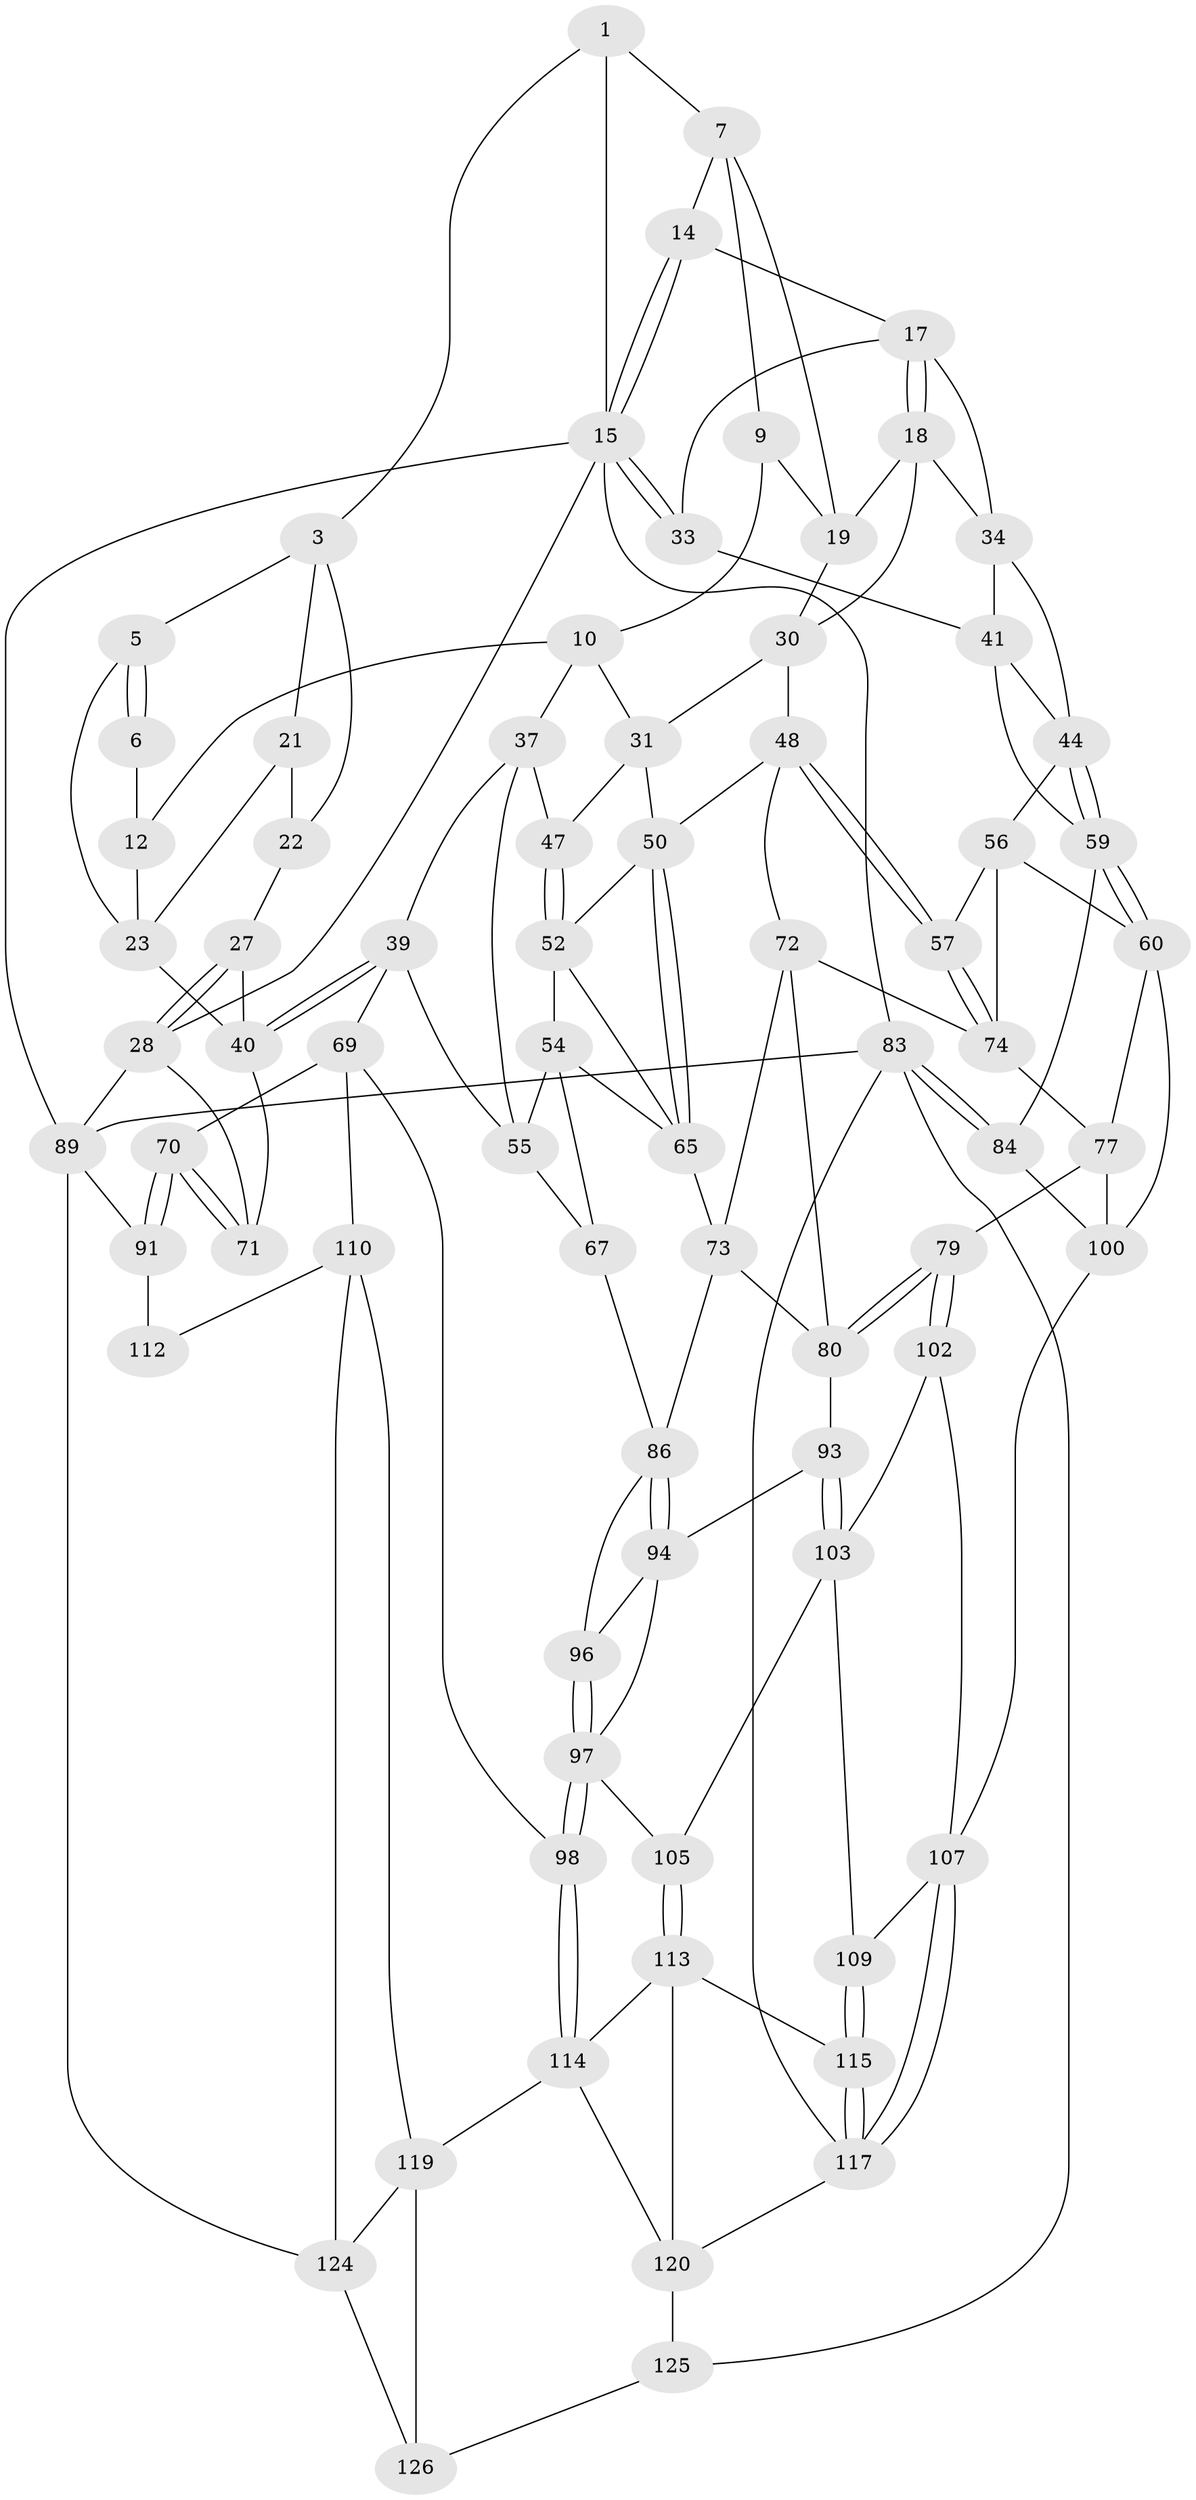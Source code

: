 // Generated by graph-tools (version 1.1) at 2025/52/02/27/25 19:52:40]
// undirected, 75 vertices, 163 edges
graph export_dot {
graph [start="1"]
  node [color=gray90,style=filled];
  1 [pos="+0.35807227811782133+0",super="+2"];
  3 [pos="+0.04938671662665932+0",super="+4"];
  5 [pos="+0.19743655477099561+0.0729026011299659",super="+20"];
  6 [pos="+0.3275465978602366+0",super="+13"];
  7 [pos="+0.4746477860371302+0",super="+8"];
  9 [pos="+0.4951199369263363+0.04636927172877089"];
  10 [pos="+0.4898858514246167+0.06414273365048585",super="+11"];
  12 [pos="+0.32424691006671025+0.12249532056560351"];
  14 [pos="+0.7759463122466961+0"];
  15 [pos="+1+0",super="+16"];
  17 [pos="+0.7958120482515041+0.05568450850124274",super="+32"];
  18 [pos="+0.7555086857849342+0.11099484716904656",super="+36"];
  19 [pos="+0.7316274101397662+0.11912296797762277",super="+29"];
  21 [pos="+0.1846125441036137+0.08113860634548536",super="+25"];
  22 [pos="+0.08807068496427221+0.11302775576959817",super="+26"];
  23 [pos="+0.26482651134791785+0.1342008473266053",super="+24"];
  27 [pos="+0+0.25569625790936773"];
  28 [pos="+0+0.2609267416842471",super="+82"];
  30 [pos="+0.6510790272241893+0.19315972665490816",super="+43"];
  31 [pos="+0.631032468889784+0.20668272372406002",super="+46"];
  33 [pos="+1+0"];
  34 [pos="+0.9493426035383012+0.15648977481643173",super="+35"];
  37 [pos="+0.4203765635866033+0.1766439120611929",super="+38"];
  39 [pos="+0.22936126620001246+0.3083845067616684",super="+64"];
  40 [pos="+0.20910298487813173+0.28692658774891144",super="+58"];
  41 [pos="+0.9929507197966859+0.1701901016775282",super="+42"];
  44 [pos="+0.9363115926696493+0.28642024692978324",super="+45"];
  47 [pos="+0.45313183351092173+0.19198893171030093"];
  48 [pos="+0.7744112712145189+0.33893558355672604",super="+49"];
  50 [pos="+0.6498825248522232+0.3173760517471985",super="+51"];
  52 [pos="+0.5549303215949456+0.3134790382153327",super="+53"];
  54 [pos="+0.5388985880613537+0.3332759451080912",super="+66"];
  55 [pos="+0.42493788804554994+0.29816460974377007",super="+63"];
  56 [pos="+0.8567927977577214+0.34819675858510263",super="+61"];
  57 [pos="+0.7898731070951378+0.357006682735557"];
  59 [pos="+1+0.4364389474545263",super="+62"];
  60 [pos="+1+0.4409725593447936",super="+81"];
  65 [pos="+0.5943692804654032+0.4273515516898788",super="+68"];
  67 [pos="+0.38377767137346064+0.4572969579494626"];
  69 [pos="+0.21482311459478837+0.5497509558905866",super="+99"];
  70 [pos="+0.18650899267927212+0.5538760533512077"];
  71 [pos="+0.06387082819113156+0.416556404060463"];
  72 [pos="+0.6633664070648513+0.4164392462821555",super="+75"];
  73 [pos="+0.6019444643151105+0.44768776660874327",super="+85"];
  74 [pos="+0.7910691110417766+0.37620656947587416",super="+76"];
  77 [pos="+0.8717820391988019+0.5077422790341255",super="+78"];
  79 [pos="+0.7782613033101671+0.5807897678897822"];
  80 [pos="+0.7580135674881897+0.5543395723676235",super="+88"];
  83 [pos="+1+1",super="+128"];
  84 [pos="+1+0.8590100249141427"];
  86 [pos="+0.5420561645363031+0.5181050397101811",super="+87"];
  89 [pos="+0+0.7066792405072451",super="+90"];
  91 [pos="+0.11099603122241421+0.5963961022373296",super="+92"];
  93 [pos="+0.6034619073975978+0.5956449681329824"];
  94 [pos="+0.5545256047165683+0.6064655114341264",super="+95"];
  96 [pos="+0.4725747949834218+0.6251670787719387"];
  97 [pos="+0.39941939407540855+0.6759324818133021",super="+106"];
  98 [pos="+0.37578016297847683+0.6907744407797698"];
  100 [pos="+0.8833099125136612+0.6486803586559275",super="+101"];
  102 [pos="+0.7470639582643501+0.6248016153910172"];
  103 [pos="+0.6730910720469997+0.6612535271555353",super="+104"];
  105 [pos="+0.5697624534799711+0.7156149978681373"];
  107 [pos="+0.8478208846480197+0.853159550876709",super="+108"];
  109 [pos="+0.6880864311284985+0.7577606380033236"];
  110 [pos="+0.23971637624513595+0.8486389475019963",super="+111"];
  112 [pos="+0.1619841022320534+0.8496506900482353"];
  113 [pos="+0.5610311336103087+0.759692886398636",super="+116"];
  114 [pos="+0.4470563723935056+0.7934839315135671",super="+118"];
  115 [pos="+0.6449011553301858+0.8350030415955606"];
  117 [pos="+0.7897104085299681+0.8994230408833801",super="+122"];
  119 [pos="+0.3416299501758605+0.8903971863147866",super="+123"];
  120 [pos="+0.5741776746347482+0.9207277641390259",super="+121"];
  124 [pos="+0.13643265985248068+1",super="+127"];
  125 [pos="+0.4147882812482027+1"];
  126 [pos="+0.39538764140463173+1"];
  1 -- 7;
  1 -- 3;
  1 -- 15;
  3 -- 22;
  3 -- 5;
  3 -- 21;
  5 -- 6 [weight=2];
  5 -- 6;
  5 -- 23;
  6 -- 12;
  7 -- 14;
  7 -- 9;
  7 -- 19;
  9 -- 10;
  9 -- 19;
  10 -- 31;
  10 -- 12;
  10 -- 37;
  12 -- 23;
  14 -- 15;
  14 -- 15;
  14 -- 17;
  15 -- 33;
  15 -- 33;
  15 -- 83;
  15 -- 28;
  15 -- 89;
  17 -- 18;
  17 -- 18;
  17 -- 34;
  17 -- 33;
  18 -- 19;
  18 -- 30;
  18 -- 34;
  19 -- 30;
  21 -- 22 [weight=2];
  21 -- 23;
  22 -- 27;
  23 -- 40;
  27 -- 28;
  27 -- 28;
  27 -- 40;
  28 -- 89;
  28 -- 71;
  30 -- 31;
  30 -- 48;
  31 -- 50;
  31 -- 47;
  33 -- 41;
  34 -- 41;
  34 -- 44;
  37 -- 47;
  37 -- 39;
  37 -- 55;
  39 -- 40;
  39 -- 40;
  39 -- 69;
  39 -- 55;
  40 -- 71;
  41 -- 44;
  41 -- 59;
  44 -- 59;
  44 -- 59;
  44 -- 56;
  47 -- 52;
  47 -- 52;
  48 -- 57;
  48 -- 57;
  48 -- 50;
  48 -- 72;
  50 -- 65;
  50 -- 65;
  50 -- 52;
  52 -- 65;
  52 -- 54;
  54 -- 55;
  54 -- 67;
  54 -- 65;
  55 -- 67;
  56 -- 57;
  56 -- 74;
  56 -- 60;
  57 -- 74;
  57 -- 74;
  59 -- 60;
  59 -- 60;
  59 -- 84;
  60 -- 100;
  60 -- 77;
  65 -- 73;
  67 -- 86;
  69 -- 70;
  69 -- 98;
  69 -- 110;
  70 -- 71;
  70 -- 71;
  70 -- 91;
  70 -- 91;
  72 -- 73;
  72 -- 74;
  72 -- 80;
  73 -- 86;
  73 -- 80;
  74 -- 77;
  77 -- 100;
  77 -- 79;
  79 -- 80;
  79 -- 80;
  79 -- 102;
  79 -- 102;
  80 -- 93;
  83 -- 84;
  83 -- 84;
  83 -- 125;
  83 -- 117;
  83 -- 89;
  84 -- 100;
  86 -- 94;
  86 -- 94;
  86 -- 96;
  89 -- 91;
  89 -- 124;
  91 -- 112 [weight=2];
  93 -- 94;
  93 -- 103;
  93 -- 103;
  94 -- 96;
  94 -- 97;
  96 -- 97;
  96 -- 97;
  97 -- 98;
  97 -- 98;
  97 -- 105;
  98 -- 114;
  98 -- 114;
  100 -- 107;
  102 -- 103;
  102 -- 107;
  103 -- 105;
  103 -- 109;
  105 -- 113;
  105 -- 113;
  107 -- 117;
  107 -- 117;
  107 -- 109;
  109 -- 115;
  109 -- 115;
  110 -- 119;
  110 -- 112;
  110 -- 124;
  113 -- 114;
  113 -- 120;
  113 -- 115;
  114 -- 120;
  114 -- 119;
  115 -- 117;
  115 -- 117;
  117 -- 120;
  119 -- 124;
  119 -- 126;
  120 -- 125;
  124 -- 126;
  125 -- 126;
}
